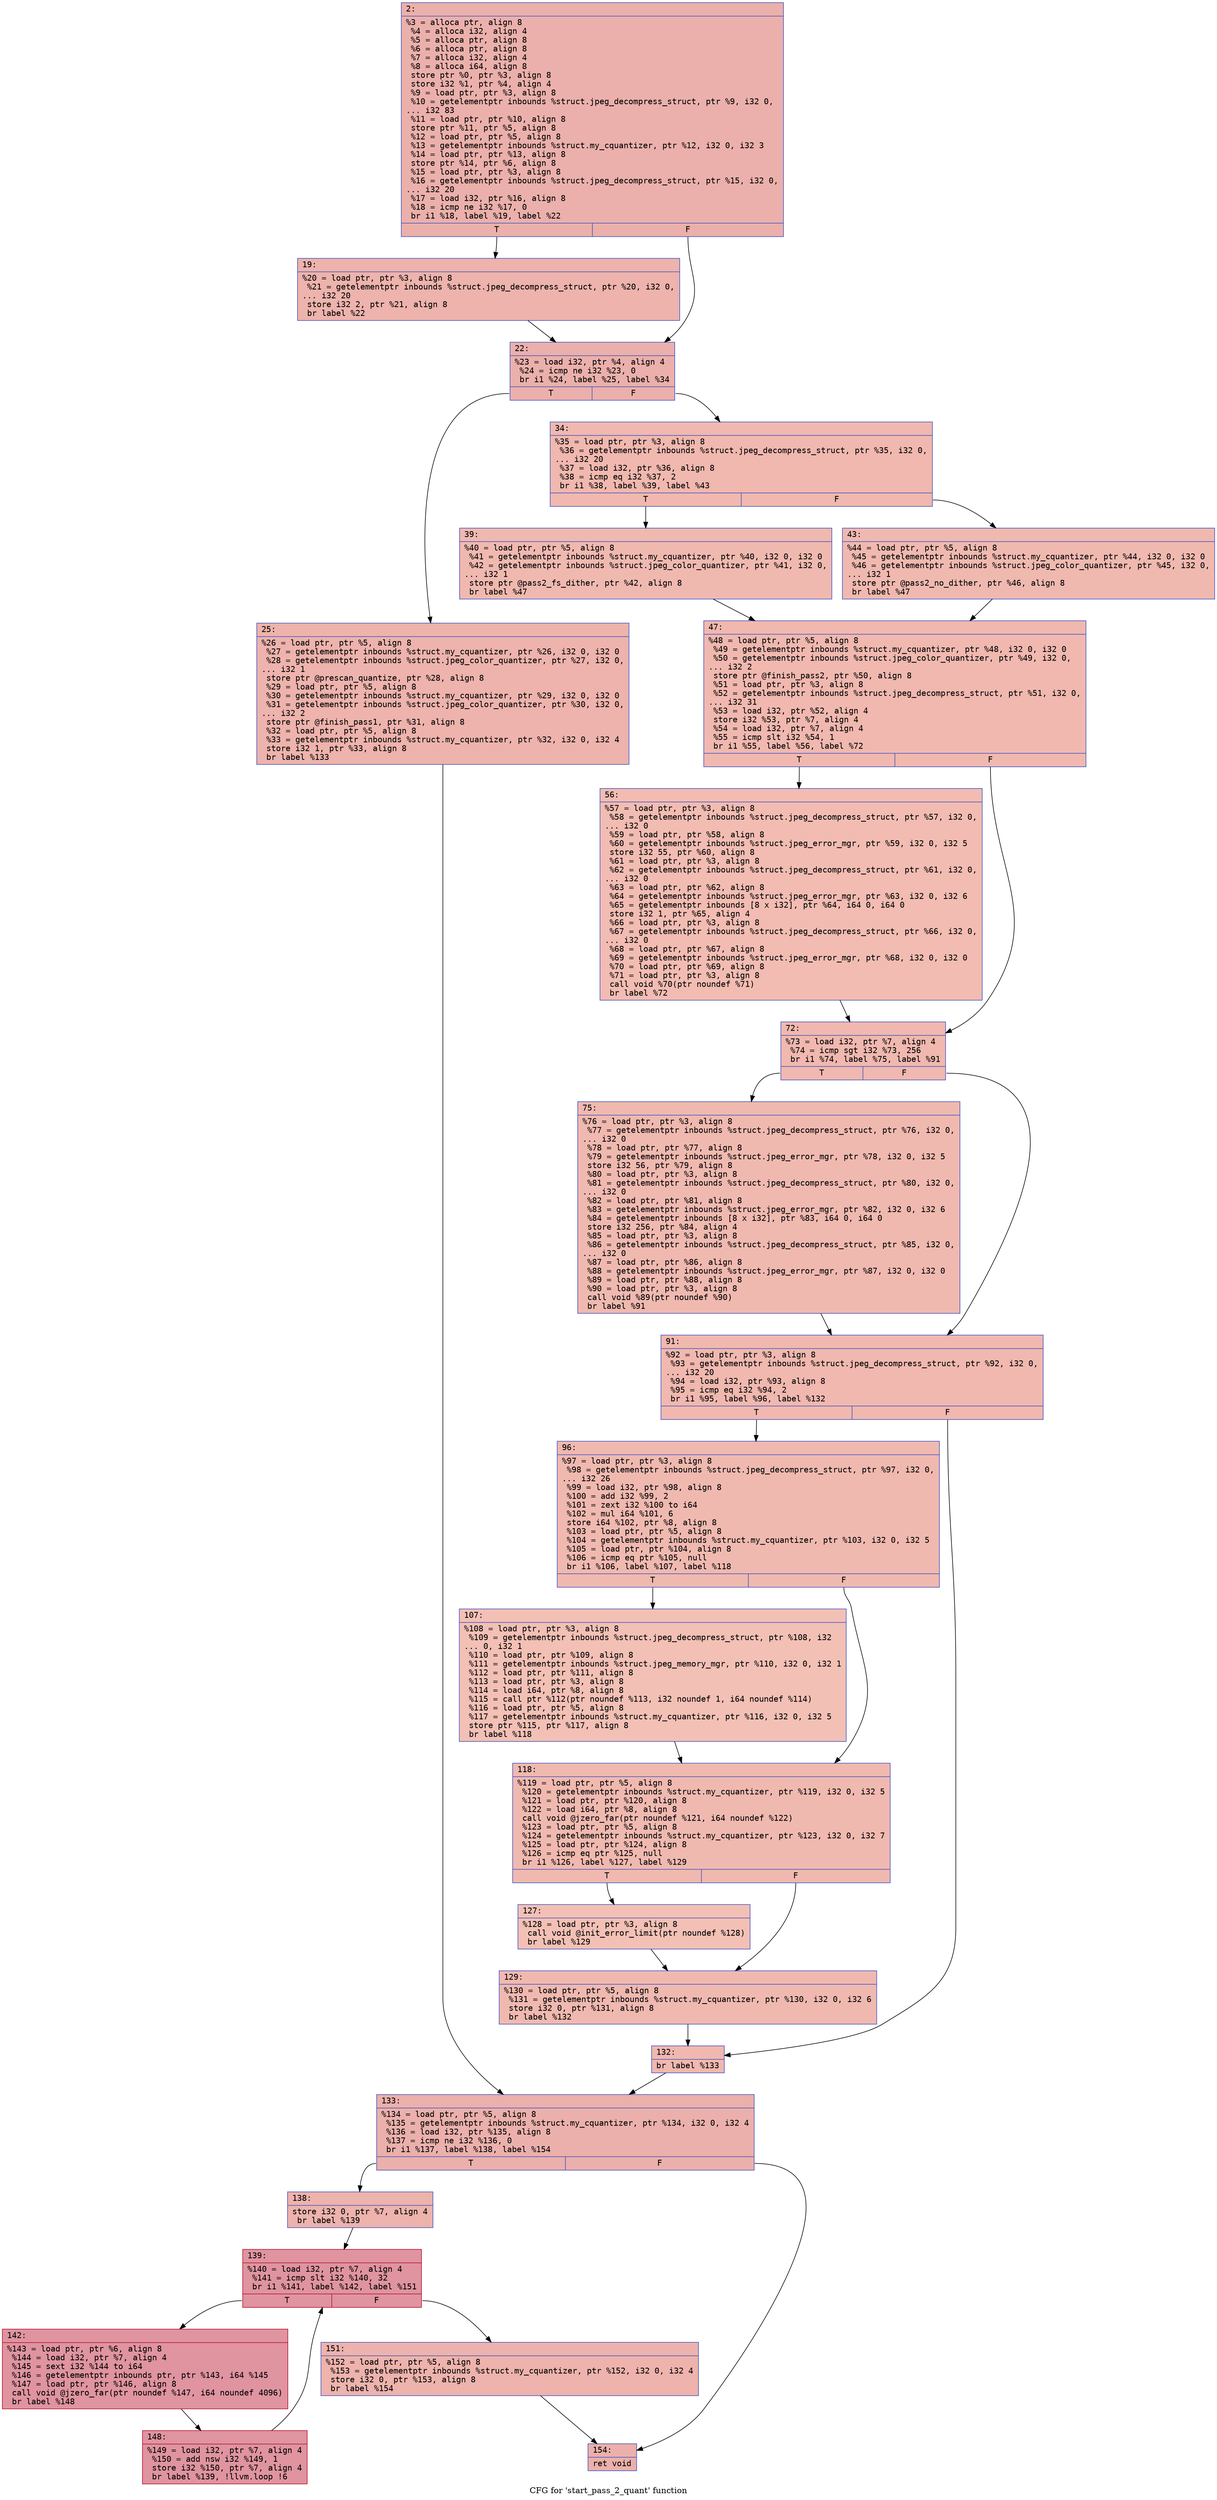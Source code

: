 digraph "CFG for 'start_pass_2_quant' function" {
	label="CFG for 'start_pass_2_quant' function";

	Node0x6000017de670 [shape=record,color="#3d50c3ff", style=filled, fillcolor="#d24b4070" fontname="Courier",label="{2:\l|  %3 = alloca ptr, align 8\l  %4 = alloca i32, align 4\l  %5 = alloca ptr, align 8\l  %6 = alloca ptr, align 8\l  %7 = alloca i32, align 4\l  %8 = alloca i64, align 8\l  store ptr %0, ptr %3, align 8\l  store i32 %1, ptr %4, align 4\l  %9 = load ptr, ptr %3, align 8\l  %10 = getelementptr inbounds %struct.jpeg_decompress_struct, ptr %9, i32 0,\l... i32 83\l  %11 = load ptr, ptr %10, align 8\l  store ptr %11, ptr %5, align 8\l  %12 = load ptr, ptr %5, align 8\l  %13 = getelementptr inbounds %struct.my_cquantizer, ptr %12, i32 0, i32 3\l  %14 = load ptr, ptr %13, align 8\l  store ptr %14, ptr %6, align 8\l  %15 = load ptr, ptr %3, align 8\l  %16 = getelementptr inbounds %struct.jpeg_decompress_struct, ptr %15, i32 0,\l... i32 20\l  %17 = load i32, ptr %16, align 8\l  %18 = icmp ne i32 %17, 0\l  br i1 %18, label %19, label %22\l|{<s0>T|<s1>F}}"];
	Node0x6000017de670:s0 -> Node0x6000017de6c0[tooltip="2 -> 19\nProbability 62.50%" ];
	Node0x6000017de670:s1 -> Node0x6000017de710[tooltip="2 -> 22\nProbability 37.50%" ];
	Node0x6000017de6c0 [shape=record,color="#3d50c3ff", style=filled, fillcolor="#d6524470" fontname="Courier",label="{19:\l|  %20 = load ptr, ptr %3, align 8\l  %21 = getelementptr inbounds %struct.jpeg_decompress_struct, ptr %20, i32 0,\l... i32 20\l  store i32 2, ptr %21, align 8\l  br label %22\l}"];
	Node0x6000017de6c0 -> Node0x6000017de710[tooltip="19 -> 22\nProbability 100.00%" ];
	Node0x6000017de710 [shape=record,color="#3d50c3ff", style=filled, fillcolor="#d24b4070" fontname="Courier",label="{22:\l|  %23 = load i32, ptr %4, align 4\l  %24 = icmp ne i32 %23, 0\l  br i1 %24, label %25, label %34\l|{<s0>T|<s1>F}}"];
	Node0x6000017de710:s0 -> Node0x6000017de760[tooltip="22 -> 25\nProbability 62.50%" ];
	Node0x6000017de710:s1 -> Node0x6000017de7b0[tooltip="22 -> 34\nProbability 37.50%" ];
	Node0x6000017de760 [shape=record,color="#3d50c3ff", style=filled, fillcolor="#d6524470" fontname="Courier",label="{25:\l|  %26 = load ptr, ptr %5, align 8\l  %27 = getelementptr inbounds %struct.my_cquantizer, ptr %26, i32 0, i32 0\l  %28 = getelementptr inbounds %struct.jpeg_color_quantizer, ptr %27, i32 0,\l... i32 1\l  store ptr @prescan_quantize, ptr %28, align 8\l  %29 = load ptr, ptr %5, align 8\l  %30 = getelementptr inbounds %struct.my_cquantizer, ptr %29, i32 0, i32 0\l  %31 = getelementptr inbounds %struct.jpeg_color_quantizer, ptr %30, i32 0,\l... i32 2\l  store ptr @finish_pass1, ptr %31, align 8\l  %32 = load ptr, ptr %5, align 8\l  %33 = getelementptr inbounds %struct.my_cquantizer, ptr %32, i32 0, i32 4\l  store i32 1, ptr %33, align 8\l  br label %133\l}"];
	Node0x6000017de760 -> Node0x6000017dec10[tooltip="25 -> 133\nProbability 100.00%" ];
	Node0x6000017de7b0 [shape=record,color="#3d50c3ff", style=filled, fillcolor="#dc5d4a70" fontname="Courier",label="{34:\l|  %35 = load ptr, ptr %3, align 8\l  %36 = getelementptr inbounds %struct.jpeg_decompress_struct, ptr %35, i32 0,\l... i32 20\l  %37 = load i32, ptr %36, align 8\l  %38 = icmp eq i32 %37, 2\l  br i1 %38, label %39, label %43\l|{<s0>T|<s1>F}}"];
	Node0x6000017de7b0:s0 -> Node0x6000017de800[tooltip="34 -> 39\nProbability 50.00%" ];
	Node0x6000017de7b0:s1 -> Node0x6000017de850[tooltip="34 -> 43\nProbability 50.00%" ];
	Node0x6000017de800 [shape=record,color="#3d50c3ff", style=filled, fillcolor="#de614d70" fontname="Courier",label="{39:\l|  %40 = load ptr, ptr %5, align 8\l  %41 = getelementptr inbounds %struct.my_cquantizer, ptr %40, i32 0, i32 0\l  %42 = getelementptr inbounds %struct.jpeg_color_quantizer, ptr %41, i32 0,\l... i32 1\l  store ptr @pass2_fs_dither, ptr %42, align 8\l  br label %47\l}"];
	Node0x6000017de800 -> Node0x6000017de8a0[tooltip="39 -> 47\nProbability 100.00%" ];
	Node0x6000017de850 [shape=record,color="#3d50c3ff", style=filled, fillcolor="#de614d70" fontname="Courier",label="{43:\l|  %44 = load ptr, ptr %5, align 8\l  %45 = getelementptr inbounds %struct.my_cquantizer, ptr %44, i32 0, i32 0\l  %46 = getelementptr inbounds %struct.jpeg_color_quantizer, ptr %45, i32 0,\l... i32 1\l  store ptr @pass2_no_dither, ptr %46, align 8\l  br label %47\l}"];
	Node0x6000017de850 -> Node0x6000017de8a0[tooltip="43 -> 47\nProbability 100.00%" ];
	Node0x6000017de8a0 [shape=record,color="#3d50c3ff", style=filled, fillcolor="#dc5d4a70" fontname="Courier",label="{47:\l|  %48 = load ptr, ptr %5, align 8\l  %49 = getelementptr inbounds %struct.my_cquantizer, ptr %48, i32 0, i32 0\l  %50 = getelementptr inbounds %struct.jpeg_color_quantizer, ptr %49, i32 0,\l... i32 2\l  store ptr @finish_pass2, ptr %50, align 8\l  %51 = load ptr, ptr %3, align 8\l  %52 = getelementptr inbounds %struct.jpeg_decompress_struct, ptr %51, i32 0,\l... i32 31\l  %53 = load i32, ptr %52, align 4\l  store i32 %53, ptr %7, align 4\l  %54 = load i32, ptr %7, align 4\l  %55 = icmp slt i32 %54, 1\l  br i1 %55, label %56, label %72\l|{<s0>T|<s1>F}}"];
	Node0x6000017de8a0:s0 -> Node0x6000017de8f0[tooltip="47 -> 56\nProbability 37.50%" ];
	Node0x6000017de8a0:s1 -> Node0x6000017de940[tooltip="47 -> 72\nProbability 62.50%" ];
	Node0x6000017de8f0 [shape=record,color="#3d50c3ff", style=filled, fillcolor="#e1675170" fontname="Courier",label="{56:\l|  %57 = load ptr, ptr %3, align 8\l  %58 = getelementptr inbounds %struct.jpeg_decompress_struct, ptr %57, i32 0,\l... i32 0\l  %59 = load ptr, ptr %58, align 8\l  %60 = getelementptr inbounds %struct.jpeg_error_mgr, ptr %59, i32 0, i32 5\l  store i32 55, ptr %60, align 8\l  %61 = load ptr, ptr %3, align 8\l  %62 = getelementptr inbounds %struct.jpeg_decompress_struct, ptr %61, i32 0,\l... i32 0\l  %63 = load ptr, ptr %62, align 8\l  %64 = getelementptr inbounds %struct.jpeg_error_mgr, ptr %63, i32 0, i32 6\l  %65 = getelementptr inbounds [8 x i32], ptr %64, i64 0, i64 0\l  store i32 1, ptr %65, align 4\l  %66 = load ptr, ptr %3, align 8\l  %67 = getelementptr inbounds %struct.jpeg_decompress_struct, ptr %66, i32 0,\l... i32 0\l  %68 = load ptr, ptr %67, align 8\l  %69 = getelementptr inbounds %struct.jpeg_error_mgr, ptr %68, i32 0, i32 0\l  %70 = load ptr, ptr %69, align 8\l  %71 = load ptr, ptr %3, align 8\l  call void %70(ptr noundef %71)\l  br label %72\l}"];
	Node0x6000017de8f0 -> Node0x6000017de940[tooltip="56 -> 72\nProbability 100.00%" ];
	Node0x6000017de940 [shape=record,color="#3d50c3ff", style=filled, fillcolor="#dc5d4a70" fontname="Courier",label="{72:\l|  %73 = load i32, ptr %7, align 4\l  %74 = icmp sgt i32 %73, 256\l  br i1 %74, label %75, label %91\l|{<s0>T|<s1>F}}"];
	Node0x6000017de940:s0 -> Node0x6000017de990[tooltip="72 -> 75\nProbability 50.00%" ];
	Node0x6000017de940:s1 -> Node0x6000017de9e0[tooltip="72 -> 91\nProbability 50.00%" ];
	Node0x6000017de990 [shape=record,color="#3d50c3ff", style=filled, fillcolor="#de614d70" fontname="Courier",label="{75:\l|  %76 = load ptr, ptr %3, align 8\l  %77 = getelementptr inbounds %struct.jpeg_decompress_struct, ptr %76, i32 0,\l... i32 0\l  %78 = load ptr, ptr %77, align 8\l  %79 = getelementptr inbounds %struct.jpeg_error_mgr, ptr %78, i32 0, i32 5\l  store i32 56, ptr %79, align 8\l  %80 = load ptr, ptr %3, align 8\l  %81 = getelementptr inbounds %struct.jpeg_decompress_struct, ptr %80, i32 0,\l... i32 0\l  %82 = load ptr, ptr %81, align 8\l  %83 = getelementptr inbounds %struct.jpeg_error_mgr, ptr %82, i32 0, i32 6\l  %84 = getelementptr inbounds [8 x i32], ptr %83, i64 0, i64 0\l  store i32 256, ptr %84, align 4\l  %85 = load ptr, ptr %3, align 8\l  %86 = getelementptr inbounds %struct.jpeg_decompress_struct, ptr %85, i32 0,\l... i32 0\l  %87 = load ptr, ptr %86, align 8\l  %88 = getelementptr inbounds %struct.jpeg_error_mgr, ptr %87, i32 0, i32 0\l  %89 = load ptr, ptr %88, align 8\l  %90 = load ptr, ptr %3, align 8\l  call void %89(ptr noundef %90)\l  br label %91\l}"];
	Node0x6000017de990 -> Node0x6000017de9e0[tooltip="75 -> 91\nProbability 100.00%" ];
	Node0x6000017de9e0 [shape=record,color="#3d50c3ff", style=filled, fillcolor="#dc5d4a70" fontname="Courier",label="{91:\l|  %92 = load ptr, ptr %3, align 8\l  %93 = getelementptr inbounds %struct.jpeg_decompress_struct, ptr %92, i32 0,\l... i32 20\l  %94 = load i32, ptr %93, align 8\l  %95 = icmp eq i32 %94, 2\l  br i1 %95, label %96, label %132\l|{<s0>T|<s1>F}}"];
	Node0x6000017de9e0:s0 -> Node0x6000017dea30[tooltip="91 -> 96\nProbability 50.00%" ];
	Node0x6000017de9e0:s1 -> Node0x6000017debc0[tooltip="91 -> 132\nProbability 50.00%" ];
	Node0x6000017dea30 [shape=record,color="#3d50c3ff", style=filled, fillcolor="#de614d70" fontname="Courier",label="{96:\l|  %97 = load ptr, ptr %3, align 8\l  %98 = getelementptr inbounds %struct.jpeg_decompress_struct, ptr %97, i32 0,\l... i32 26\l  %99 = load i32, ptr %98, align 8\l  %100 = add i32 %99, 2\l  %101 = zext i32 %100 to i64\l  %102 = mul i64 %101, 6\l  store i64 %102, ptr %8, align 8\l  %103 = load ptr, ptr %5, align 8\l  %104 = getelementptr inbounds %struct.my_cquantizer, ptr %103, i32 0, i32 5\l  %105 = load ptr, ptr %104, align 8\l  %106 = icmp eq ptr %105, null\l  br i1 %106, label %107, label %118\l|{<s0>T|<s1>F}}"];
	Node0x6000017dea30:s0 -> Node0x6000017dea80[tooltip="96 -> 107\nProbability 37.50%" ];
	Node0x6000017dea30:s1 -> Node0x6000017dead0[tooltip="96 -> 118\nProbability 62.50%" ];
	Node0x6000017dea80 [shape=record,color="#3d50c3ff", style=filled, fillcolor="#e5705870" fontname="Courier",label="{107:\l|  %108 = load ptr, ptr %3, align 8\l  %109 = getelementptr inbounds %struct.jpeg_decompress_struct, ptr %108, i32\l... 0, i32 1\l  %110 = load ptr, ptr %109, align 8\l  %111 = getelementptr inbounds %struct.jpeg_memory_mgr, ptr %110, i32 0, i32 1\l  %112 = load ptr, ptr %111, align 8\l  %113 = load ptr, ptr %3, align 8\l  %114 = load i64, ptr %8, align 8\l  %115 = call ptr %112(ptr noundef %113, i32 noundef 1, i64 noundef %114)\l  %116 = load ptr, ptr %5, align 8\l  %117 = getelementptr inbounds %struct.my_cquantizer, ptr %116, i32 0, i32 5\l  store ptr %115, ptr %117, align 8\l  br label %118\l}"];
	Node0x6000017dea80 -> Node0x6000017dead0[tooltip="107 -> 118\nProbability 100.00%" ];
	Node0x6000017dead0 [shape=record,color="#3d50c3ff", style=filled, fillcolor="#de614d70" fontname="Courier",label="{118:\l|  %119 = load ptr, ptr %5, align 8\l  %120 = getelementptr inbounds %struct.my_cquantizer, ptr %119, i32 0, i32 5\l  %121 = load ptr, ptr %120, align 8\l  %122 = load i64, ptr %8, align 8\l  call void @jzero_far(ptr noundef %121, i64 noundef %122)\l  %123 = load ptr, ptr %5, align 8\l  %124 = getelementptr inbounds %struct.my_cquantizer, ptr %123, i32 0, i32 7\l  %125 = load ptr, ptr %124, align 8\l  %126 = icmp eq ptr %125, null\l  br i1 %126, label %127, label %129\l|{<s0>T|<s1>F}}"];
	Node0x6000017dead0:s0 -> Node0x6000017deb20[tooltip="118 -> 127\nProbability 37.50%" ];
	Node0x6000017dead0:s1 -> Node0x6000017deb70[tooltip="118 -> 129\nProbability 62.50%" ];
	Node0x6000017deb20 [shape=record,color="#3d50c3ff", style=filled, fillcolor="#e5705870" fontname="Courier",label="{127:\l|  %128 = load ptr, ptr %3, align 8\l  call void @init_error_limit(ptr noundef %128)\l  br label %129\l}"];
	Node0x6000017deb20 -> Node0x6000017deb70[tooltip="127 -> 129\nProbability 100.00%" ];
	Node0x6000017deb70 [shape=record,color="#3d50c3ff", style=filled, fillcolor="#de614d70" fontname="Courier",label="{129:\l|  %130 = load ptr, ptr %5, align 8\l  %131 = getelementptr inbounds %struct.my_cquantizer, ptr %130, i32 0, i32 6\l  store i32 0, ptr %131, align 8\l  br label %132\l}"];
	Node0x6000017deb70 -> Node0x6000017debc0[tooltip="129 -> 132\nProbability 100.00%" ];
	Node0x6000017debc0 [shape=record,color="#3d50c3ff", style=filled, fillcolor="#dc5d4a70" fontname="Courier",label="{132:\l|  br label %133\l}"];
	Node0x6000017debc0 -> Node0x6000017dec10[tooltip="132 -> 133\nProbability 100.00%" ];
	Node0x6000017dec10 [shape=record,color="#3d50c3ff", style=filled, fillcolor="#d24b4070" fontname="Courier",label="{133:\l|  %134 = load ptr, ptr %5, align 8\l  %135 = getelementptr inbounds %struct.my_cquantizer, ptr %134, i32 0, i32 4\l  %136 = load i32, ptr %135, align 8\l  %137 = icmp ne i32 %136, 0\l  br i1 %137, label %138, label %154\l|{<s0>T|<s1>F}}"];
	Node0x6000017dec10:s0 -> Node0x6000017dec60[tooltip="133 -> 138\nProbability 62.50%" ];
	Node0x6000017dec10:s1 -> Node0x6000017dedf0[tooltip="133 -> 154\nProbability 37.50%" ];
	Node0x6000017dec60 [shape=record,color="#3d50c3ff", style=filled, fillcolor="#d6524470" fontname="Courier",label="{138:\l|  store i32 0, ptr %7, align 4\l  br label %139\l}"];
	Node0x6000017dec60 -> Node0x6000017decb0[tooltip="138 -> 139\nProbability 100.00%" ];
	Node0x6000017decb0 [shape=record,color="#b70d28ff", style=filled, fillcolor="#b70d2870" fontname="Courier",label="{139:\l|  %140 = load i32, ptr %7, align 4\l  %141 = icmp slt i32 %140, 32\l  br i1 %141, label %142, label %151\l|{<s0>T|<s1>F}}"];
	Node0x6000017decb0:s0 -> Node0x6000017ded00[tooltip="139 -> 142\nProbability 96.88%" ];
	Node0x6000017decb0:s1 -> Node0x6000017deda0[tooltip="139 -> 151\nProbability 3.12%" ];
	Node0x6000017ded00 [shape=record,color="#b70d28ff", style=filled, fillcolor="#b70d2870" fontname="Courier",label="{142:\l|  %143 = load ptr, ptr %6, align 8\l  %144 = load i32, ptr %7, align 4\l  %145 = sext i32 %144 to i64\l  %146 = getelementptr inbounds ptr, ptr %143, i64 %145\l  %147 = load ptr, ptr %146, align 8\l  call void @jzero_far(ptr noundef %147, i64 noundef 4096)\l  br label %148\l}"];
	Node0x6000017ded00 -> Node0x6000017ded50[tooltip="142 -> 148\nProbability 100.00%" ];
	Node0x6000017ded50 [shape=record,color="#b70d28ff", style=filled, fillcolor="#b70d2870" fontname="Courier",label="{148:\l|  %149 = load i32, ptr %7, align 4\l  %150 = add nsw i32 %149, 1\l  store i32 %150, ptr %7, align 4\l  br label %139, !llvm.loop !6\l}"];
	Node0x6000017ded50 -> Node0x6000017decb0[tooltip="148 -> 139\nProbability 100.00%" ];
	Node0x6000017deda0 [shape=record,color="#3d50c3ff", style=filled, fillcolor="#d6524470" fontname="Courier",label="{151:\l|  %152 = load ptr, ptr %5, align 8\l  %153 = getelementptr inbounds %struct.my_cquantizer, ptr %152, i32 0, i32 4\l  store i32 0, ptr %153, align 8\l  br label %154\l}"];
	Node0x6000017deda0 -> Node0x6000017dedf0[tooltip="151 -> 154\nProbability 100.00%" ];
	Node0x6000017dedf0 [shape=record,color="#3d50c3ff", style=filled, fillcolor="#d24b4070" fontname="Courier",label="{154:\l|  ret void\l}"];
}
